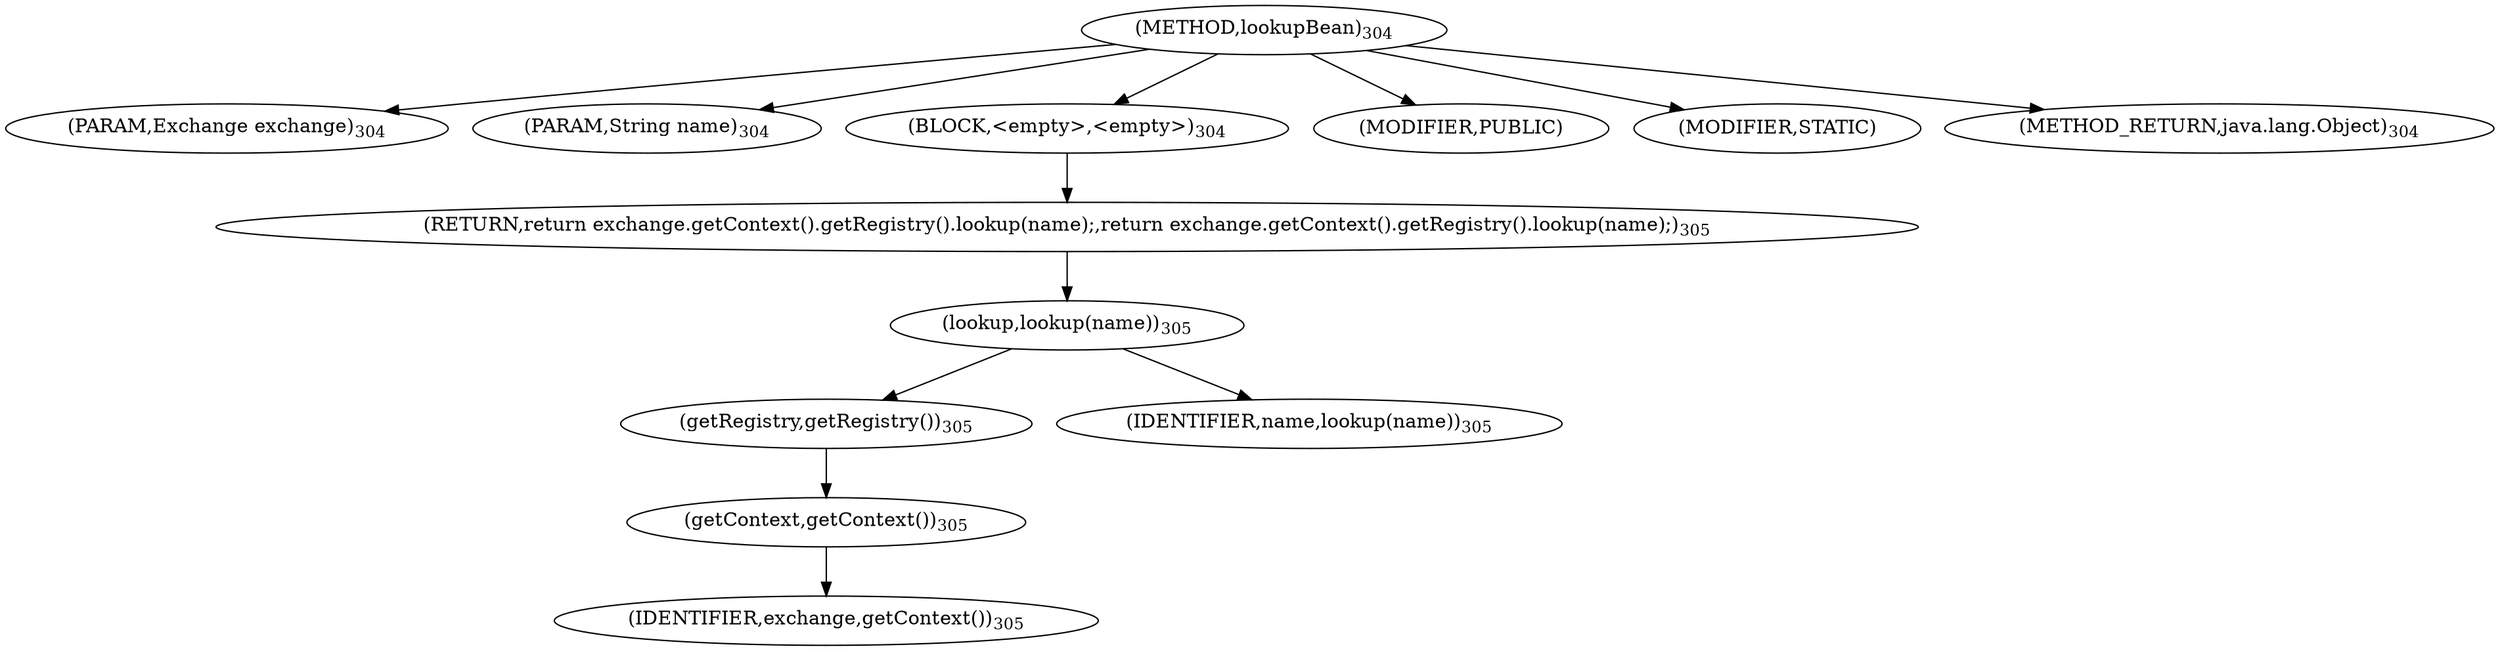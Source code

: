 digraph "lookupBean" {  
"601" [label = <(METHOD,lookupBean)<SUB>304</SUB>> ]
"602" [label = <(PARAM,Exchange exchange)<SUB>304</SUB>> ]
"603" [label = <(PARAM,String name)<SUB>304</SUB>> ]
"604" [label = <(BLOCK,&lt;empty&gt;,&lt;empty&gt;)<SUB>304</SUB>> ]
"605" [label = <(RETURN,return exchange.getContext().getRegistry().lookup(name);,return exchange.getContext().getRegistry().lookup(name);)<SUB>305</SUB>> ]
"606" [label = <(lookup,lookup(name))<SUB>305</SUB>> ]
"607" [label = <(getRegistry,getRegistry())<SUB>305</SUB>> ]
"608" [label = <(getContext,getContext())<SUB>305</SUB>> ]
"609" [label = <(IDENTIFIER,exchange,getContext())<SUB>305</SUB>> ]
"610" [label = <(IDENTIFIER,name,lookup(name))<SUB>305</SUB>> ]
"611" [label = <(MODIFIER,PUBLIC)> ]
"612" [label = <(MODIFIER,STATIC)> ]
"613" [label = <(METHOD_RETURN,java.lang.Object)<SUB>304</SUB>> ]
  "601" -> "602" 
  "601" -> "603" 
  "601" -> "604" 
  "601" -> "611" 
  "601" -> "612" 
  "601" -> "613" 
  "604" -> "605" 
  "605" -> "606" 
  "606" -> "607" 
  "606" -> "610" 
  "607" -> "608" 
  "608" -> "609" 
}
